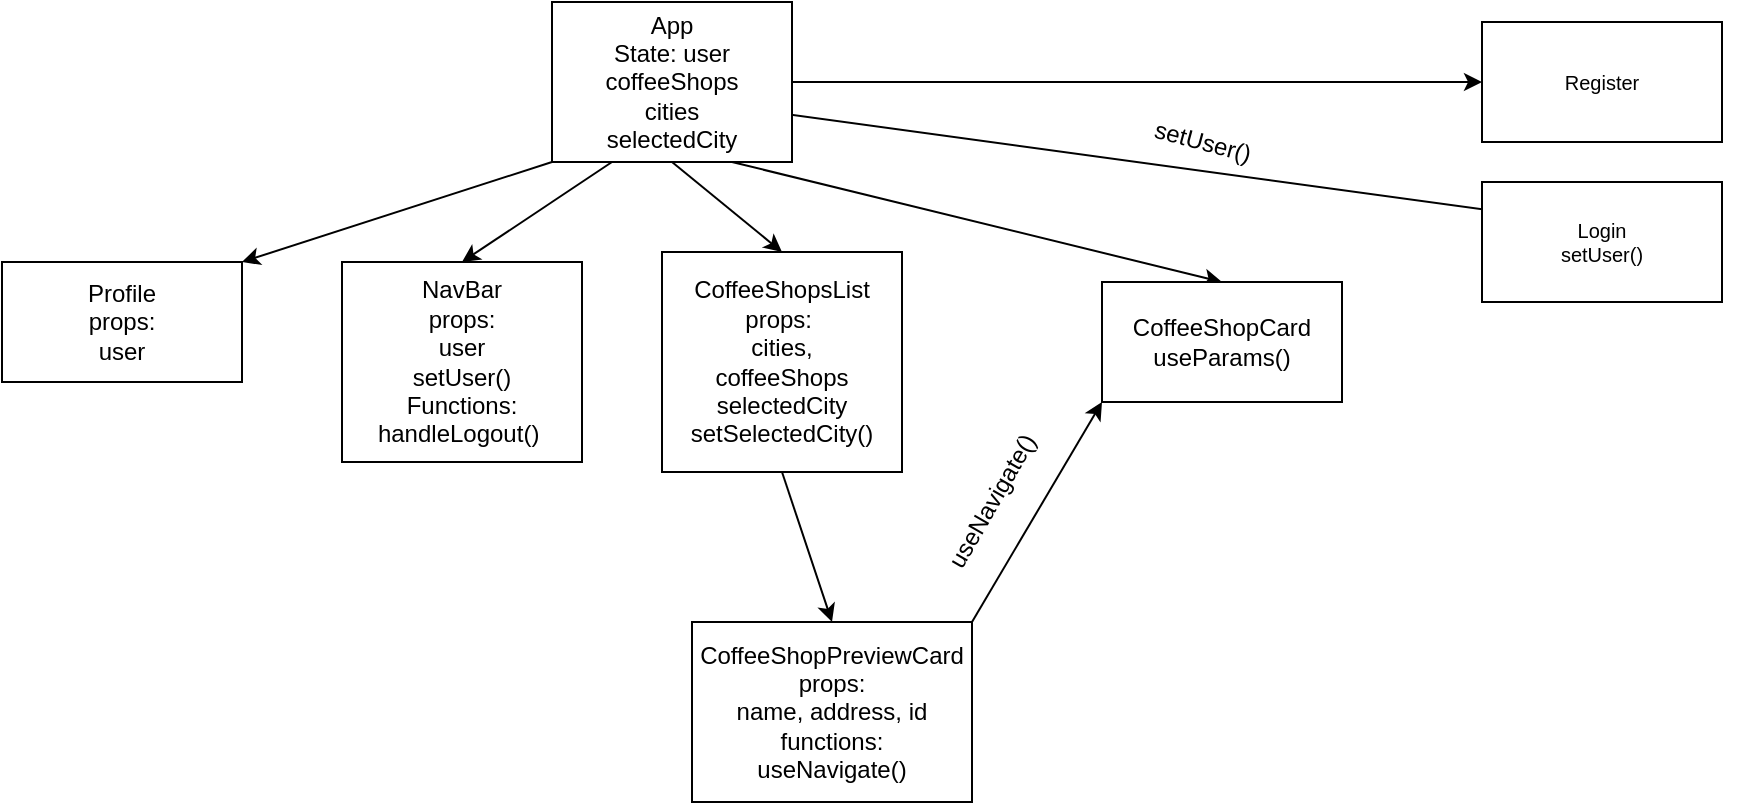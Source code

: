 <mxfile>
    <diagram id="Sgde77TUKPnBAmtR4Zbu" name="Page-1">
        <mxGraphModel dx="1271" dy="524" grid="1" gridSize="10" guides="1" tooltips="1" connect="1" arrows="1" fold="1" page="1" pageScale="1" pageWidth="850" pageHeight="1100" math="0" shadow="0">
            <root>
                <mxCell id="0"/>
                <mxCell id="1" parent="0"/>
                <mxCell id="5" style="edgeStyle=none;html=1;exitX=0;exitY=0.5;exitDx=0;exitDy=0;entryX=1;entryY=0.5;entryDx=0;entryDy=0;fontSize=10;" parent="1" source="2" target="4" edge="1">
                    <mxGeometry relative="1" as="geometry"/>
                </mxCell>
                <mxCell id="6" style="edgeStyle=none;html=1;exitX=1;exitY=0.5;exitDx=0;exitDy=0;fontSize=10;" parent="1" source="2" target="3" edge="1">
                    <mxGeometry relative="1" as="geometry"/>
                </mxCell>
                <mxCell id="8" style="edgeStyle=none;html=1;exitX=0.25;exitY=1;exitDx=0;exitDy=0;entryX=0.5;entryY=0;entryDx=0;entryDy=0;" parent="1" source="2" target="7" edge="1">
                    <mxGeometry relative="1" as="geometry"/>
                </mxCell>
                <mxCell id="10" style="edgeStyle=none;html=1;exitX=0.5;exitY=1;exitDx=0;exitDy=0;entryX=0.5;entryY=0;entryDx=0;entryDy=0;" edge="1" parent="1" source="2" target="9">
                    <mxGeometry relative="1" as="geometry"/>
                </mxCell>
                <mxCell id="13" style="edgeStyle=none;html=1;exitX=0.75;exitY=1;exitDx=0;exitDy=0;entryX=0.5;entryY=0;entryDx=0;entryDy=0;" edge="1" parent="1" source="2" target="12">
                    <mxGeometry relative="1" as="geometry"/>
                </mxCell>
                <mxCell id="21" style="edgeStyle=none;html=1;exitX=0;exitY=1;exitDx=0;exitDy=0;entryX=1;entryY=0;entryDx=0;entryDy=0;" edge="1" parent="1" source="2" target="20">
                    <mxGeometry relative="1" as="geometry"/>
                </mxCell>
                <mxCell id="2" value="App&lt;br&gt;State: user&lt;br&gt;coffeeShops&lt;br&gt;cities&lt;br&gt;selectedCity" style="rounded=0;whiteSpace=wrap;html=1;" parent="1" vertex="1">
                    <mxGeometry x="365" y="10" width="120" height="80" as="geometry"/>
                </mxCell>
                <mxCell id="3" value="Register" style="rounded=0;whiteSpace=wrap;html=1;fontSize=10;" parent="1" vertex="1">
                    <mxGeometry x="830" y="20" width="120" height="60" as="geometry"/>
                </mxCell>
                <mxCell id="4" value="Login&lt;br&gt;setUser()" style="rounded=0;whiteSpace=wrap;html=1;fontSize=10;" parent="1" vertex="1">
                    <mxGeometry x="830" y="100" width="120" height="60" as="geometry"/>
                </mxCell>
                <mxCell id="7" value="NavBar&lt;br&gt;props:&lt;br&gt;user&lt;br&gt;setUser()&lt;br&gt;Functions: handleLogout()&amp;nbsp;" style="rounded=0;whiteSpace=wrap;html=1;" parent="1" vertex="1">
                    <mxGeometry x="260" y="140" width="120" height="100" as="geometry"/>
                </mxCell>
                <mxCell id="17" style="edgeStyle=none;html=1;exitX=0.5;exitY=1;exitDx=0;exitDy=0;entryX=0.5;entryY=0;entryDx=0;entryDy=0;" edge="1" parent="1" source="9" target="16">
                    <mxGeometry relative="1" as="geometry"/>
                </mxCell>
                <mxCell id="9" value="CoffeeShopsList&lt;br&gt;props:&amp;nbsp;&lt;br&gt;cities,&lt;br&gt;coffeeShops&lt;br&gt;selectedCity&lt;br&gt;setSelectedCity()" style="rounded=0;whiteSpace=wrap;html=1;" vertex="1" parent="1">
                    <mxGeometry x="420" y="135" width="120" height="110" as="geometry"/>
                </mxCell>
                <mxCell id="11" value="setUser()" style="text;html=1;align=center;verticalAlign=middle;resizable=0;points=[];autosize=1;strokeColor=none;fillColor=none;rotation=15;" vertex="1" parent="1">
                    <mxGeometry x="660" y="70" width="60" height="20" as="geometry"/>
                </mxCell>
                <mxCell id="12" value="CoffeeShopCard&lt;br&gt;useParams()" style="rounded=0;whiteSpace=wrap;html=1;" vertex="1" parent="1">
                    <mxGeometry x="640" y="150" width="120" height="60" as="geometry"/>
                </mxCell>
                <mxCell id="18" style="edgeStyle=none;html=1;exitX=1;exitY=0;exitDx=0;exitDy=0;entryX=0;entryY=1;entryDx=0;entryDy=0;" edge="1" parent="1" source="16" target="12">
                    <mxGeometry relative="1" as="geometry"/>
                </mxCell>
                <mxCell id="16" value="CoffeeShopPreviewCard&lt;br&gt;props:&lt;br&gt;name, address, id&lt;br&gt;functions:&lt;br&gt;useNavigate()" style="rounded=0;whiteSpace=wrap;html=1;" vertex="1" parent="1">
                    <mxGeometry x="435" y="320" width="140" height="90" as="geometry"/>
                </mxCell>
                <mxCell id="19" value="useNavigate()" style="text;html=1;align=center;verticalAlign=middle;resizable=0;points=[];autosize=1;strokeColor=none;fillColor=none;rotation=-60;" vertex="1" parent="1">
                    <mxGeometry x="540" y="250" width="90" height="20" as="geometry"/>
                </mxCell>
                <mxCell id="20" value="Profile&lt;br&gt;props:&lt;br&gt;user" style="rounded=0;whiteSpace=wrap;html=1;" vertex="1" parent="1">
                    <mxGeometry x="90" y="140" width="120" height="60" as="geometry"/>
                </mxCell>
            </root>
        </mxGraphModel>
    </diagram>
</mxfile>